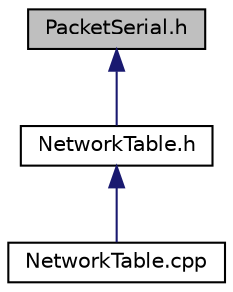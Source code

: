 digraph "PacketSerial.h"
{
  edge [fontname="Helvetica",fontsize="10",labelfontname="Helvetica",labelfontsize="10"];
  node [fontname="Helvetica",fontsize="10",shape=record];
  Node1 [label="PacketSerial.h",height=0.2,width=0.4,color="black", fillcolor="grey75", style="filled", fontcolor="black"];
  Node1 -> Node2 [dir="back",color="midnightblue",fontsize="10",style="solid",fontname="Helvetica"];
  Node2 [label="NetworkTable.h",height=0.2,width=0.4,color="black", fillcolor="white", style="filled",URL="$NetworkTable_8h.html"];
  Node2 -> Node3 [dir="back",color="midnightblue",fontsize="10",style="solid",fontname="Helvetica"];
  Node3 [label="NetworkTable.cpp",height=0.2,width=0.4,color="black", fillcolor="white", style="filled",URL="$NetworkTable_8cpp.html"];
}
